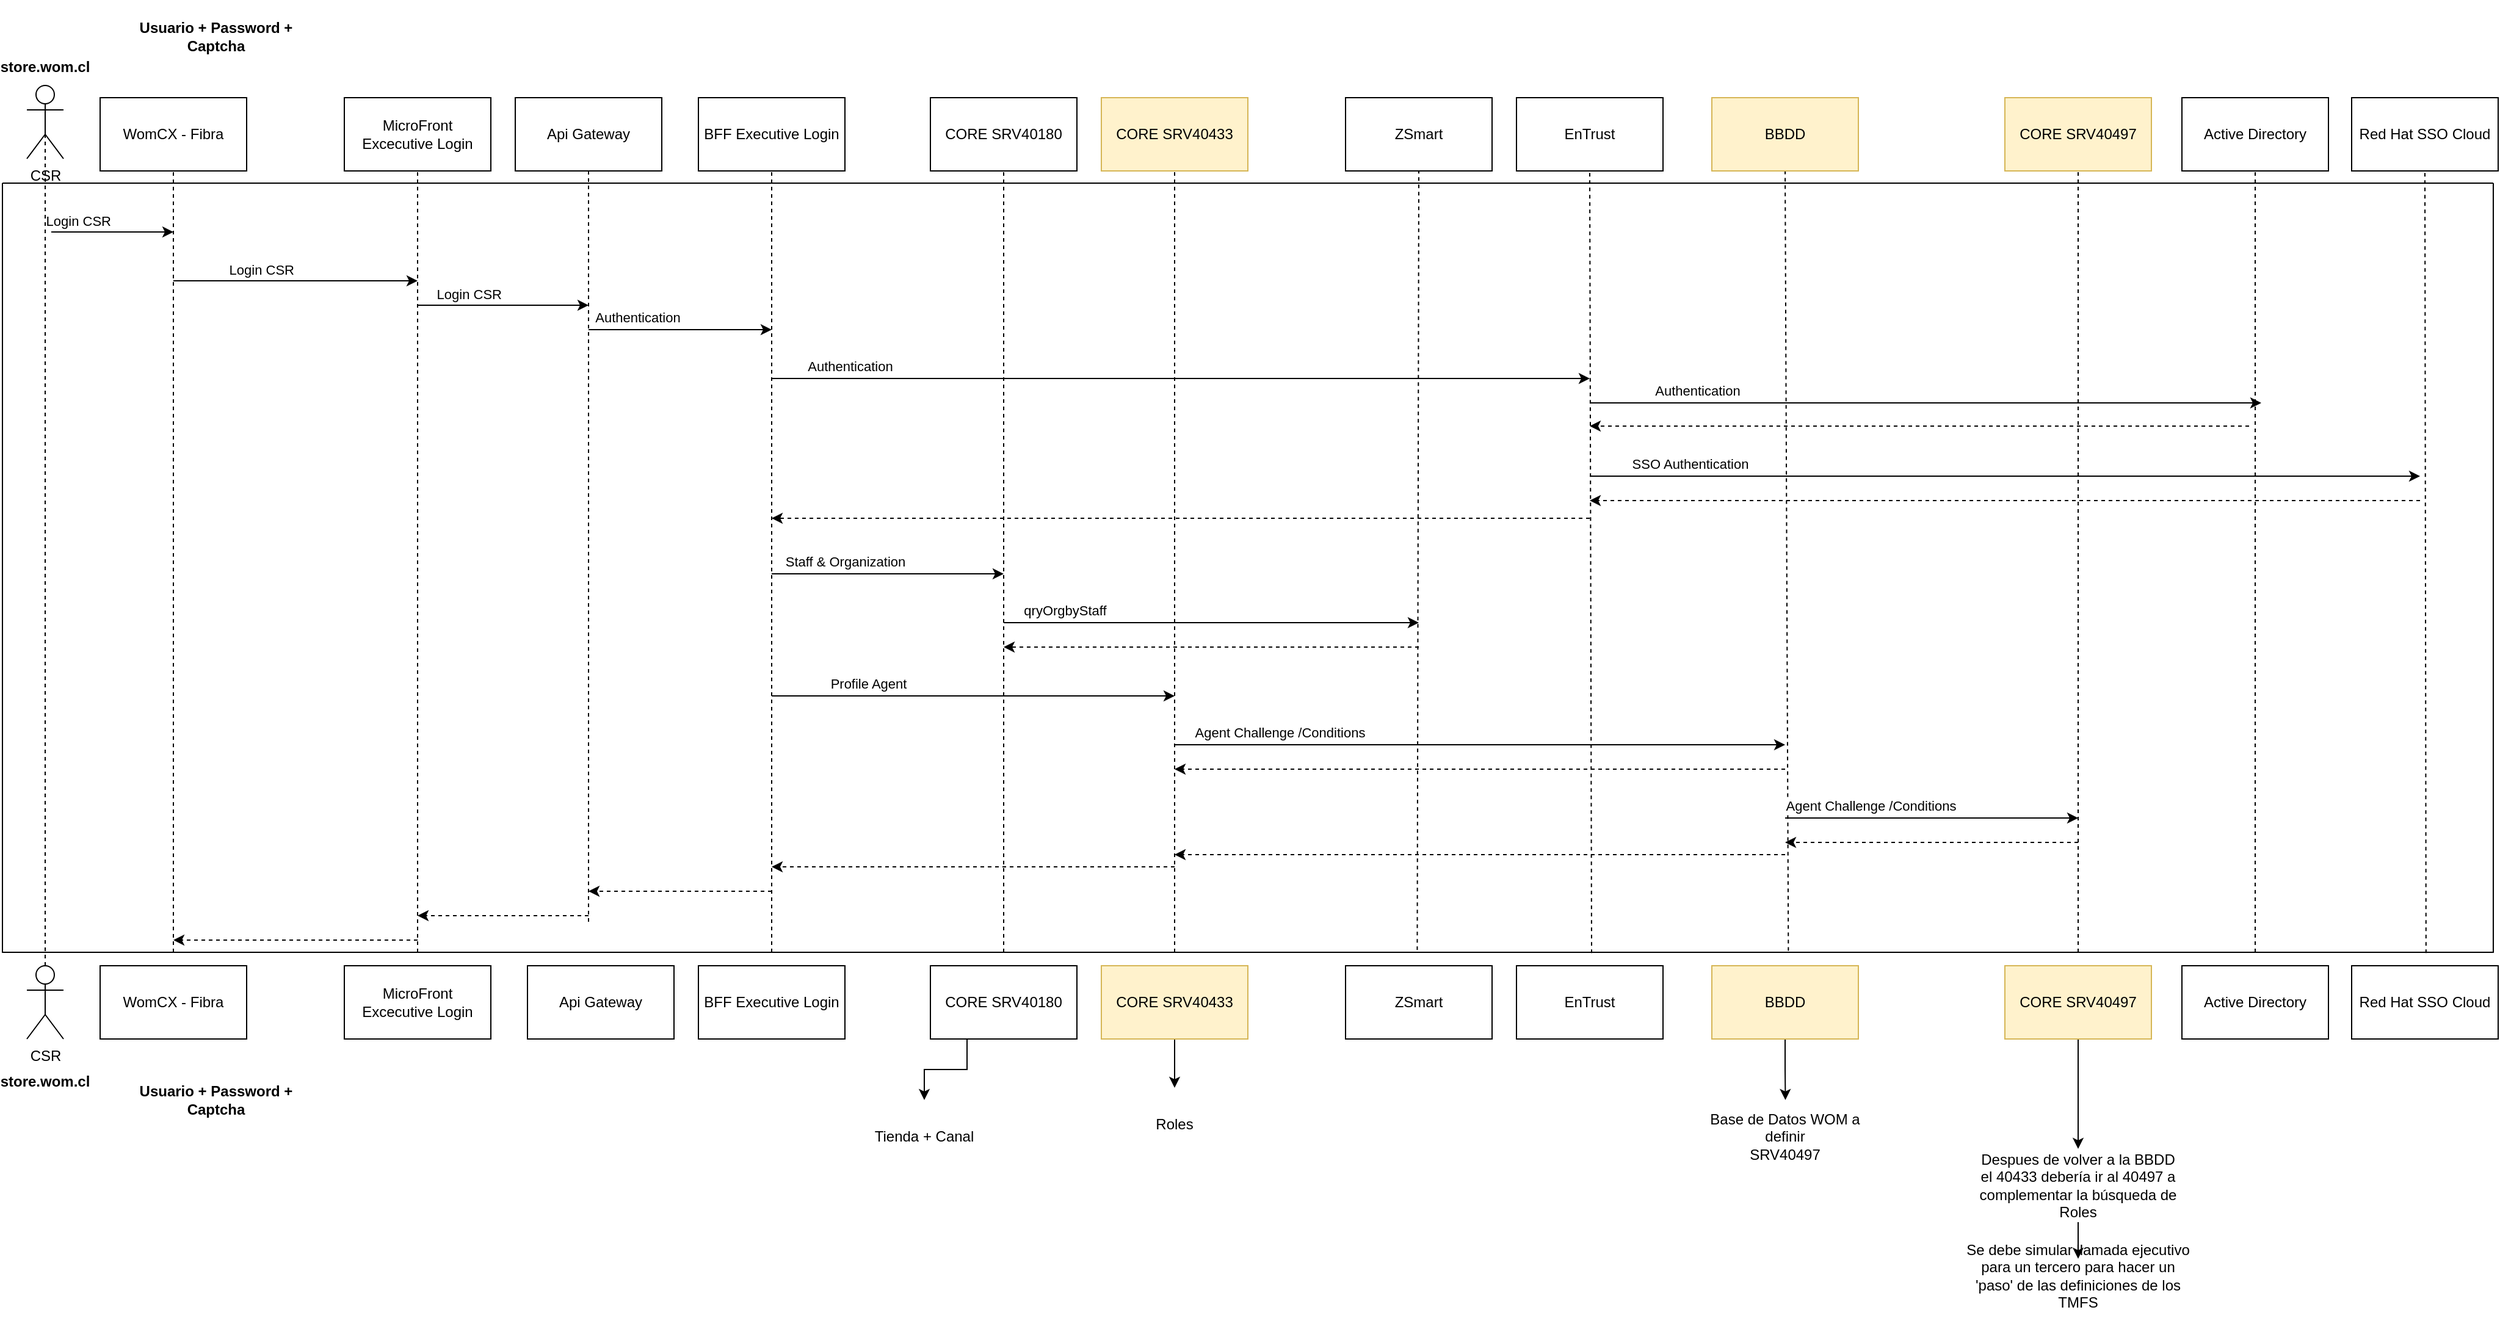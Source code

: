 <mxfile version="21.7.2" type="github" pages="2">
  <diagram name="UML" id="d5EeRuRFpMiQF5zEXvW7">
    <mxGraphModel dx="2222" dy="1981" grid="1" gridSize="10" guides="1" tooltips="1" connect="1" arrows="1" fold="1" page="1" pageScale="1" pageWidth="827" pageHeight="1169" math="0" shadow="0">
      <root>
        <mxCell id="0" />
        <mxCell id="1" parent="0" />
        <mxCell id="A8T605t0fPFxCtPTawqi-1" value="" style="swimlane;startSize=0;" parent="1" vertex="1">
          <mxGeometry x="-40" y="80" width="2040" height="630" as="geometry" />
        </mxCell>
        <mxCell id="A8T605t0fPFxCtPTawqi-38" value="Login CSR" style="endArrow=classic;html=1;rounded=0;verticalAlign=bottom;align=right;" parent="A8T605t0fPFxCtPTawqi-1" edge="1">
          <mxGeometry width="50" height="50" relative="1" as="geometry">
            <mxPoint x="140" y="80" as="sourcePoint" />
            <mxPoint x="340" y="80" as="targetPoint" />
          </mxGeometry>
        </mxCell>
        <mxCell id="yst3O9srRDyuU4K_NnBB-13" value="" style="endArrow=classic;html=1;rounded=0;labelBackgroundColor=default;strokeColor=default;fontFamily=Helvetica;fontSize=11;fontColor=default;shape=connector;dashed=1;" parent="A8T605t0fPFxCtPTawqi-1" edge="1">
          <mxGeometry width="50" height="50" relative="1" as="geometry">
            <mxPoint x="960" y="560" as="sourcePoint" />
            <mxPoint x="630" y="560" as="targetPoint" />
          </mxGeometry>
        </mxCell>
        <mxCell id="yst3O9srRDyuU4K_NnBB-16" value="" style="endArrow=classic;html=1;rounded=0;labelBackgroundColor=default;strokeColor=default;fontFamily=Helvetica;fontSize=11;fontColor=default;shape=connector;" parent="A8T605t0fPFxCtPTawqi-1" edge="1">
          <mxGeometry width="50" height="50" relative="1" as="geometry">
            <mxPoint x="820" y="360" as="sourcePoint" />
            <mxPoint x="1160" y="360" as="targetPoint" />
          </mxGeometry>
        </mxCell>
        <mxCell id="yst3O9srRDyuU4K_NnBB-17" value="qryOrgbyStaff" style="edgeLabel;html=1;align=center;verticalAlign=middle;resizable=0;points=[];fontSize=11;fontFamily=Helvetica;fontColor=default;" parent="yst3O9srRDyuU4K_NnBB-16" vertex="1" connectable="0">
          <mxGeometry x="-0.643" y="-1" relative="1" as="geometry">
            <mxPoint x="-11" y="-11" as="offset" />
          </mxGeometry>
        </mxCell>
        <mxCell id="yst3O9srRDyuU4K_NnBB-18" value="" style="endArrow=classic;html=1;rounded=0;labelBackgroundColor=default;strokeColor=default;fontFamily=Helvetica;fontSize=11;fontColor=default;shape=connector;dashed=1;" parent="A8T605t0fPFxCtPTawqi-1" edge="1">
          <mxGeometry width="50" height="50" relative="1" as="geometry">
            <mxPoint x="1160" y="380" as="sourcePoint" />
            <mxPoint x="820" y="380" as="targetPoint" />
          </mxGeometry>
        </mxCell>
        <mxCell id="4RIN9Qf8uWONkdFRaZs1-7" value="" style="endArrow=classic;html=1;rounded=0;labelBackgroundColor=default;strokeColor=default;fontFamily=Helvetica;fontSize=11;fontColor=default;shape=connector;" parent="A8T605t0fPFxCtPTawqi-1" edge="1">
          <mxGeometry width="50" height="50" relative="1" as="geometry">
            <mxPoint x="630" y="420" as="sourcePoint" />
            <mxPoint x="960" y="420" as="targetPoint" />
          </mxGeometry>
        </mxCell>
        <mxCell id="4RIN9Qf8uWONkdFRaZs1-8" value="&lt;div&gt;Profile Agent&lt;/div&gt;" style="edgeLabel;html=1;align=center;verticalAlign=middle;resizable=0;points=[];fontSize=11;fontFamily=Helvetica;fontColor=default;" parent="4RIN9Qf8uWONkdFRaZs1-7" vertex="1" connectable="0">
          <mxGeometry x="-0.726" relative="1" as="geometry">
            <mxPoint x="34" y="-10" as="offset" />
          </mxGeometry>
        </mxCell>
        <mxCell id="4RIN9Qf8uWONkdFRaZs1-9" value="" style="endArrow=classic;html=1;rounded=0;labelBackgroundColor=default;strokeColor=default;fontFamily=Helvetica;fontSize=11;fontColor=default;shape=connector;" parent="A8T605t0fPFxCtPTawqi-1" edge="1">
          <mxGeometry width="50" height="50" relative="1" as="geometry">
            <mxPoint x="960" y="460" as="sourcePoint" />
            <mxPoint x="1460" y="460" as="targetPoint" />
          </mxGeometry>
        </mxCell>
        <mxCell id="4RIN9Qf8uWONkdFRaZs1-10" value="&lt;div&gt;Agent Challenge /Conditions&lt;/div&gt;" style="edgeLabel;html=1;align=center;verticalAlign=middle;resizable=0;points=[];fontSize=11;fontFamily=Helvetica;fontColor=default;" parent="4RIN9Qf8uWONkdFRaZs1-9" vertex="1" connectable="0">
          <mxGeometry x="-0.726" relative="1" as="geometry">
            <mxPoint x="17" y="-10" as="offset" />
          </mxGeometry>
        </mxCell>
        <mxCell id="4RIN9Qf8uWONkdFRaZs1-11" value="" style="endArrow=classic;html=1;rounded=0;labelBackgroundColor=default;strokeColor=default;fontFamily=Helvetica;fontSize=11;fontColor=default;shape=connector;dashed=1;" parent="A8T605t0fPFxCtPTawqi-1" edge="1">
          <mxGeometry width="50" height="50" relative="1" as="geometry">
            <mxPoint x="1460" y="480" as="sourcePoint" />
            <mxPoint x="960" y="480" as="targetPoint" />
          </mxGeometry>
        </mxCell>
        <mxCell id="4RIN9Qf8uWONkdFRaZs1-13" value="" style="endArrow=classic;html=1;rounded=0;labelBackgroundColor=default;strokeColor=default;fontFamily=Helvetica;fontSize=11;fontColor=default;shape=connector;dashed=1;" parent="A8T605t0fPFxCtPTawqi-1" edge="1">
          <mxGeometry width="50" height="50" relative="1" as="geometry">
            <mxPoint x="630" y="580" as="sourcePoint" />
            <mxPoint x="480" y="580" as="targetPoint" />
          </mxGeometry>
        </mxCell>
        <mxCell id="4RIN9Qf8uWONkdFRaZs1-14" value="" style="endArrow=classic;html=1;rounded=0;labelBackgroundColor=default;strokeColor=default;fontFamily=Helvetica;fontSize=11;fontColor=default;shape=connector;dashed=1;" parent="A8T605t0fPFxCtPTawqi-1" edge="1">
          <mxGeometry width="50" height="50" relative="1" as="geometry">
            <mxPoint x="340" y="620" as="sourcePoint" />
            <mxPoint x="140" y="620" as="targetPoint" />
          </mxGeometry>
        </mxCell>
        <mxCell id="4RIN9Qf8uWONkdFRaZs1-12" value="" style="endArrow=classic;html=1;rounded=0;labelBackgroundColor=default;strokeColor=default;fontFamily=Helvetica;fontSize=11;fontColor=default;shape=connector;dashed=1;" parent="A8T605t0fPFxCtPTawqi-1" edge="1">
          <mxGeometry width="50" height="50" relative="1" as="geometry">
            <mxPoint x="1300" y="274.5" as="sourcePoint" />
            <mxPoint x="630" y="274.5" as="targetPoint" />
          </mxGeometry>
        </mxCell>
        <mxCell id="4RIN9Qf8uWONkdFRaZs1-17" value="" style="endArrow=classic;html=1;rounded=0;" parent="A8T605t0fPFxCtPTawqi-1" edge="1">
          <mxGeometry width="50" height="50" relative="1" as="geometry">
            <mxPoint x="630" y="160" as="sourcePoint" />
            <mxPoint x="1300" y="160" as="targetPoint" />
          </mxGeometry>
        </mxCell>
        <mxCell id="4RIN9Qf8uWONkdFRaZs1-18" value="Authentication" style="edgeLabel;html=1;align=center;verticalAlign=middle;resizable=0;points=[];fontSize=11;fontFamily=Helvetica;fontColor=default;" parent="4RIN9Qf8uWONkdFRaZs1-17" vertex="1" connectable="0">
          <mxGeometry x="-0.869" y="1" relative="1" as="geometry">
            <mxPoint x="20" y="-9" as="offset" />
          </mxGeometry>
        </mxCell>
        <mxCell id="yst3O9srRDyuU4K_NnBB-2" value="" style="endArrow=classic;html=1;rounded=0;" parent="A8T605t0fPFxCtPTawqi-1" edge="1">
          <mxGeometry width="50" height="50" relative="1" as="geometry">
            <mxPoint x="480" y="120" as="sourcePoint" />
            <mxPoint x="630" y="120" as="targetPoint" />
          </mxGeometry>
        </mxCell>
        <mxCell id="yst3O9srRDyuU4K_NnBB-6" value="Authentication" style="edgeLabel;html=1;align=center;verticalAlign=middle;resizable=0;points=[];fontSize=11;fontFamily=Helvetica;fontColor=default;" parent="yst3O9srRDyuU4K_NnBB-2" vertex="1" connectable="0">
          <mxGeometry x="-0.869" y="1" relative="1" as="geometry">
            <mxPoint x="30" y="-9" as="offset" />
          </mxGeometry>
        </mxCell>
        <mxCell id="yst3O9srRDyuU4K_NnBB-12" value="" style="endArrow=classic;html=1;rounded=0;labelBackgroundColor=default;strokeColor=default;fontFamily=Helvetica;fontSize=11;fontColor=default;shape=connector;dashed=1;" parent="A8T605t0fPFxCtPTawqi-1" edge="1">
          <mxGeometry width="50" height="50" relative="1" as="geometry">
            <mxPoint x="1980" y="260" as="sourcePoint" />
            <mxPoint x="1300" y="260" as="targetPoint" />
          </mxGeometry>
        </mxCell>
        <mxCell id="yst3O9srRDyuU4K_NnBB-10" value="" style="endArrow=classic;html=1;rounded=0;labelBackgroundColor=default;strokeColor=default;fontFamily=Helvetica;fontSize=11;fontColor=default;shape=connector;" parent="A8T605t0fPFxCtPTawqi-1" edge="1">
          <mxGeometry width="50" height="50" relative="1" as="geometry">
            <mxPoint x="1300" y="240" as="sourcePoint" />
            <mxPoint x="1980" y="240" as="targetPoint" />
          </mxGeometry>
        </mxCell>
        <mxCell id="yst3O9srRDyuU4K_NnBB-11" value="SSO Authentication" style="edgeLabel;html=1;align=center;verticalAlign=middle;resizable=0;points=[];fontSize=11;fontFamily=Helvetica;fontColor=default;" parent="yst3O9srRDyuU4K_NnBB-10" vertex="1" connectable="0">
          <mxGeometry x="-0.867" y="2" relative="1" as="geometry">
            <mxPoint x="37" y="-8" as="offset" />
          </mxGeometry>
        </mxCell>
        <mxCell id="yst3O9srRDyuU4K_NnBB-9" value="" style="endArrow=classic;html=1;rounded=0;labelBackgroundColor=default;strokeColor=default;fontFamily=Helvetica;fontSize=11;fontColor=default;shape=connector;dashed=1;" parent="A8T605t0fPFxCtPTawqi-1" edge="1">
          <mxGeometry width="50" height="50" relative="1" as="geometry">
            <mxPoint x="1840" y="199" as="sourcePoint" />
            <mxPoint x="1300" y="199" as="targetPoint" />
          </mxGeometry>
        </mxCell>
        <mxCell id="yst3O9srRDyuU4K_NnBB-7" value="" style="endArrow=classic;html=1;rounded=0;" parent="A8T605t0fPFxCtPTawqi-1" edge="1">
          <mxGeometry width="50" height="50" relative="1" as="geometry">
            <mxPoint x="1300" y="180" as="sourcePoint" />
            <mxPoint x="1850" y="180" as="targetPoint" />
          </mxGeometry>
        </mxCell>
        <mxCell id="yst3O9srRDyuU4K_NnBB-8" value="Authentication" style="edgeLabel;html=1;align=center;verticalAlign=middle;resizable=0;points=[];fontSize=11;fontFamily=Helvetica;fontColor=default;" parent="yst3O9srRDyuU4K_NnBB-7" vertex="1" connectable="0">
          <mxGeometry x="-0.791" y="2" relative="1" as="geometry">
            <mxPoint x="30" y="-8" as="offset" />
          </mxGeometry>
        </mxCell>
        <mxCell id="yst3O9srRDyuU4K_NnBB-14" value="" style="endArrow=classic;html=1;rounded=0;labelBackgroundColor=default;strokeColor=default;fontFamily=Helvetica;fontSize=11;fontColor=default;shape=connector;" parent="A8T605t0fPFxCtPTawqi-1" edge="1">
          <mxGeometry width="50" height="50" relative="1" as="geometry">
            <mxPoint x="630" y="320" as="sourcePoint" />
            <mxPoint x="820" y="320" as="targetPoint" />
          </mxGeometry>
        </mxCell>
        <mxCell id="yst3O9srRDyuU4K_NnBB-15" value="&lt;div&gt;Staff &amp;amp; Organization&lt;/div&gt;" style="edgeLabel;html=1;align=center;verticalAlign=middle;resizable=0;points=[];fontSize=11;fontFamily=Helvetica;fontColor=default;" parent="yst3O9srRDyuU4K_NnBB-14" vertex="1" connectable="0">
          <mxGeometry x="-0.726" relative="1" as="geometry">
            <mxPoint x="34" y="-10" as="offset" />
          </mxGeometry>
        </mxCell>
        <mxCell id="qAlXfEuz4DehiTxV9YZ3-2" value="" style="endArrow=none;dashed=1;html=1;rounded=0;entryX=0.5;entryY=1;entryDx=0;entryDy=0;exitX=0.717;exitY=0.998;exitDx=0;exitDy=0;exitPerimeter=0;" parent="A8T605t0fPFxCtPTawqi-1" edge="1" source="A8T605t0fPFxCtPTawqi-1">
          <mxGeometry width="50" height="50" relative="1" as="geometry">
            <mxPoint x="1460" y="605" as="sourcePoint" />
            <mxPoint x="1460" y="-15" as="targetPoint" />
          </mxGeometry>
        </mxCell>
        <mxCell id="vn1rUb5VfHZ6j85qBB9--3" value="" style="endArrow=classic;html=1;rounded=0;labelBackgroundColor=default;strokeColor=default;fontFamily=Helvetica;fontSize=11;fontColor=default;shape=connector;" edge="1" parent="A8T605t0fPFxCtPTawqi-1">
          <mxGeometry width="50" height="50" relative="1" as="geometry">
            <mxPoint x="1460" y="520" as="sourcePoint" />
            <mxPoint x="1700" y="520" as="targetPoint" />
          </mxGeometry>
        </mxCell>
        <mxCell id="vn1rUb5VfHZ6j85qBB9--4" value="&lt;div&gt;Agent Challenge /Conditions&lt;/div&gt;" style="edgeLabel;html=1;align=center;verticalAlign=middle;resizable=0;points=[];fontSize=11;fontFamily=Helvetica;fontColor=default;" vertex="1" connectable="0" parent="vn1rUb5VfHZ6j85qBB9--3">
          <mxGeometry x="-0.726" relative="1" as="geometry">
            <mxPoint x="37" y="-10" as="offset" />
          </mxGeometry>
        </mxCell>
        <mxCell id="vn1rUb5VfHZ6j85qBB9--5" value="" style="endArrow=classic;html=1;rounded=0;labelBackgroundColor=default;strokeColor=default;fontFamily=Helvetica;fontSize=11;fontColor=default;shape=connector;dashed=1;" edge="1" parent="A8T605t0fPFxCtPTawqi-1">
          <mxGeometry width="50" height="50" relative="1" as="geometry">
            <mxPoint x="1700" y="540" as="sourcePoint" />
            <mxPoint x="1460" y="540" as="targetPoint" />
          </mxGeometry>
        </mxCell>
        <mxCell id="vn1rUb5VfHZ6j85qBB9--7" value="" style="endArrow=none;dashed=1;html=1;rounded=0;entryX=0.5;entryY=1;entryDx=0;entryDy=0;exitX=0.5;exitY=0;exitDx=0;exitDy=0;" edge="1" parent="A8T605t0fPFxCtPTawqi-1">
          <mxGeometry width="50" height="50" relative="1" as="geometry">
            <mxPoint x="480" y="605" as="sourcePoint" />
            <mxPoint x="480" y="-15" as="targetPoint" />
          </mxGeometry>
        </mxCell>
        <mxCell id="vn1rUb5VfHZ6j85qBB9--8" value="" style="endArrow=classic;html=1;rounded=0;labelBackgroundColor=default;strokeColor=default;fontFamily=Helvetica;fontSize=11;fontColor=default;shape=connector;dashed=1;" edge="1" parent="A8T605t0fPFxCtPTawqi-1">
          <mxGeometry width="50" height="50" relative="1" as="geometry">
            <mxPoint x="480" y="600" as="sourcePoint" />
            <mxPoint x="340" y="600" as="targetPoint" />
          </mxGeometry>
        </mxCell>
        <mxCell id="vn1rUb5VfHZ6j85qBB9--9" value="Login CSR" style="endArrow=classic;html=1;rounded=0;verticalAlign=bottom;align=right;" edge="1" parent="A8T605t0fPFxCtPTawqi-1">
          <mxGeometry width="50" height="50" relative="1" as="geometry">
            <mxPoint x="340" y="100" as="sourcePoint" />
            <mxPoint x="480" y="100" as="targetPoint" />
          </mxGeometry>
        </mxCell>
        <mxCell id="vn1rUb5VfHZ6j85qBB9--11" value="" style="endArrow=classic;html=1;rounded=0;labelBackgroundColor=default;strokeColor=default;fontFamily=Helvetica;fontSize=11;fontColor=default;shape=connector;dashed=1;" edge="1" parent="A8T605t0fPFxCtPTawqi-1">
          <mxGeometry width="50" height="50" relative="1" as="geometry">
            <mxPoint x="1460" y="550" as="sourcePoint" />
            <mxPoint x="960" y="550" as="targetPoint" />
          </mxGeometry>
        </mxCell>
        <mxCell id="A8T605t0fPFxCtPTawqi-2" value="WomCX - Fibra" style="rounded=0;whiteSpace=wrap;html=1;" parent="1" vertex="1">
          <mxGeometry x="40" y="10" width="120" height="60" as="geometry" />
        </mxCell>
        <mxCell id="A8T605t0fPFxCtPTawqi-3" value="MicroFront Excecutive Login" style="rounded=0;whiteSpace=wrap;html=1;" parent="1" vertex="1">
          <mxGeometry x="240" y="10" width="120" height="60" as="geometry" />
        </mxCell>
        <mxCell id="A8T605t0fPFxCtPTawqi-4" value="BFF Executive Login" style="rounded=0;whiteSpace=wrap;html=1;" parent="1" vertex="1">
          <mxGeometry x="530" y="10" width="120" height="60" as="geometry" />
        </mxCell>
        <mxCell id="A8T605t0fPFxCtPTawqi-5" value="CORE SRV40180" style="rounded=0;whiteSpace=wrap;html=1;" parent="1" vertex="1">
          <mxGeometry x="720" y="10" width="120" height="60" as="geometry" />
        </mxCell>
        <mxCell id="A8T605t0fPFxCtPTawqi-6" value="CORE SRV40433" style="rounded=0;whiteSpace=wrap;html=1;fillColor=#fff2cc;strokeColor=#d6b656;" parent="1" vertex="1">
          <mxGeometry x="860" y="10" width="120" height="60" as="geometry" />
        </mxCell>
        <mxCell id="A8T605t0fPFxCtPTawqi-7" value="ZSmart" style="rounded=0;whiteSpace=wrap;html=1;" parent="1" vertex="1">
          <mxGeometry x="1060" y="10" width="120" height="60" as="geometry" />
        </mxCell>
        <mxCell id="A8T605t0fPFxCtPTawqi-8" value="EnTrust" style="rounded=0;whiteSpace=wrap;html=1;" parent="1" vertex="1">
          <mxGeometry x="1200" y="10" width="120" height="60" as="geometry" />
        </mxCell>
        <mxCell id="A8T605t0fPFxCtPTawqi-9" value="Active Directory" style="rounded=0;whiteSpace=wrap;html=1;" parent="1" vertex="1">
          <mxGeometry x="1745" y="10" width="120" height="60" as="geometry" />
        </mxCell>
        <mxCell id="A8T605t0fPFxCtPTawqi-10" value="Red Hat SSO Cloud" style="rounded=0;whiteSpace=wrap;html=1;" parent="1" vertex="1">
          <mxGeometry x="1884" y="10" width="120" height="60" as="geometry" />
        </mxCell>
        <mxCell id="A8T605t0fPFxCtPTawqi-11" value="WomCX - Fibra" style="rounded=0;whiteSpace=wrap;html=1;" parent="1" vertex="1">
          <mxGeometry x="40" y="721" width="120" height="60" as="geometry" />
        </mxCell>
        <mxCell id="A8T605t0fPFxCtPTawqi-12" value="MicroFront Excecutive Login" style="rounded=0;whiteSpace=wrap;html=1;" parent="1" vertex="1">
          <mxGeometry x="240" y="721" width="120" height="60" as="geometry" />
        </mxCell>
        <mxCell id="A8T605t0fPFxCtPTawqi-13" value="BFF Executive Login" style="rounded=0;whiteSpace=wrap;html=1;" parent="1" vertex="1">
          <mxGeometry x="530" y="721" width="120" height="60" as="geometry" />
        </mxCell>
        <mxCell id="4RIN9Qf8uWONkdFRaZs1-6" style="edgeStyle=orthogonalEdgeStyle;rounded=0;orthogonalLoop=1;jettySize=auto;html=1;exitX=0.25;exitY=1;exitDx=0;exitDy=0;" parent="1" source="A8T605t0fPFxCtPTawqi-14" target="4RIN9Qf8uWONkdFRaZs1-4" edge="1">
          <mxGeometry relative="1" as="geometry" />
        </mxCell>
        <mxCell id="A8T605t0fPFxCtPTawqi-14" value="CORE SRV40180" style="rounded=0;whiteSpace=wrap;html=1;" parent="1" vertex="1">
          <mxGeometry x="720" y="721" width="120" height="60" as="geometry" />
        </mxCell>
        <mxCell id="4RIN9Qf8uWONkdFRaZs1-20" style="edgeStyle=orthogonalEdgeStyle;rounded=0;orthogonalLoop=1;jettySize=auto;html=1;exitX=0.5;exitY=1;exitDx=0;exitDy=0;" parent="1" source="A8T605t0fPFxCtPTawqi-15" target="4RIN9Qf8uWONkdFRaZs1-19" edge="1">
          <mxGeometry relative="1" as="geometry" />
        </mxCell>
        <mxCell id="A8T605t0fPFxCtPTawqi-15" value="CORE SRV40433" style="rounded=0;whiteSpace=wrap;html=1;fillColor=#fff2cc;strokeColor=#d6b656;" parent="1" vertex="1">
          <mxGeometry x="860" y="721" width="120" height="60" as="geometry" />
        </mxCell>
        <mxCell id="A8T605t0fPFxCtPTawqi-16" value="ZSmart" style="rounded=0;whiteSpace=wrap;html=1;" parent="1" vertex="1">
          <mxGeometry x="1060" y="721" width="120" height="60" as="geometry" />
        </mxCell>
        <mxCell id="A8T605t0fPFxCtPTawqi-17" value="EnTrust" style="rounded=0;whiteSpace=wrap;html=1;" parent="1" vertex="1">
          <mxGeometry x="1200" y="721" width="120" height="60" as="geometry" />
        </mxCell>
        <mxCell id="A8T605t0fPFxCtPTawqi-18" value="Active Directory" style="rounded=0;whiteSpace=wrap;html=1;" parent="1" vertex="1">
          <mxGeometry x="1745" y="721" width="120" height="60" as="geometry" />
        </mxCell>
        <mxCell id="A8T605t0fPFxCtPTawqi-19" value="Red Hat SSO Cloud" style="rounded=0;whiteSpace=wrap;html=1;" parent="1" vertex="1">
          <mxGeometry x="1884" y="721" width="120" height="60" as="geometry" />
        </mxCell>
        <mxCell id="A8T605t0fPFxCtPTawqi-20" value="" style="endArrow=none;dashed=1;html=1;rounded=0;entryX=0.5;entryY=1;entryDx=0;entryDy=0;" parent="1" target="A8T605t0fPFxCtPTawqi-2" edge="1">
          <mxGeometry width="50" height="50" relative="1" as="geometry">
            <mxPoint x="100" y="710" as="sourcePoint" />
            <mxPoint x="880" y="230" as="targetPoint" />
          </mxGeometry>
        </mxCell>
        <mxCell id="A8T605t0fPFxCtPTawqi-21" value="" style="endArrow=none;dashed=1;html=1;rounded=0;entryX=0.5;entryY=1;entryDx=0;entryDy=0;" parent="1" target="A8T605t0fPFxCtPTawqi-3" edge="1">
          <mxGeometry width="50" height="50" relative="1" as="geometry">
            <mxPoint x="300" y="710" as="sourcePoint" />
            <mxPoint x="299.17" y="65" as="targetPoint" />
          </mxGeometry>
        </mxCell>
        <mxCell id="A8T605t0fPFxCtPTawqi-22" value="" style="endArrow=none;dashed=1;html=1;rounded=0;entryX=0.5;entryY=1;entryDx=0;entryDy=0;" parent="1" target="A8T605t0fPFxCtPTawqi-4" edge="1">
          <mxGeometry width="50" height="50" relative="1" as="geometry">
            <mxPoint x="590" y="710" as="sourcePoint" />
            <mxPoint x="260" y="90" as="targetPoint" />
          </mxGeometry>
        </mxCell>
        <mxCell id="A8T605t0fPFxCtPTawqi-23" value="" style="endArrow=none;dashed=1;html=1;rounded=0;entryX=0.5;entryY=1;entryDx=0;entryDy=0;" parent="1" target="A8T605t0fPFxCtPTawqi-5" edge="1">
          <mxGeometry width="50" height="50" relative="1" as="geometry">
            <mxPoint x="780" y="710" as="sourcePoint" />
            <mxPoint x="270" y="100" as="targetPoint" />
          </mxGeometry>
        </mxCell>
        <mxCell id="A8T605t0fPFxCtPTawqi-24" value="" style="endArrow=none;dashed=1;html=1;rounded=0;entryX=0.5;entryY=1;entryDx=0;entryDy=0;" parent="1" target="A8T605t0fPFxCtPTawqi-6" edge="1">
          <mxGeometry width="50" height="50" relative="1" as="geometry">
            <mxPoint x="920" y="710" as="sourcePoint" />
            <mxPoint x="280" y="110" as="targetPoint" />
          </mxGeometry>
        </mxCell>
        <mxCell id="A8T605t0fPFxCtPTawqi-25" value="" style="endArrow=none;dashed=1;html=1;rounded=0;entryX=0.5;entryY=1;entryDx=0;entryDy=0;exitX=0.568;exitY=0.997;exitDx=0;exitDy=0;exitPerimeter=0;" parent="1" source="A8T605t0fPFxCtPTawqi-1" target="A8T605t0fPFxCtPTawqi-7" edge="1">
          <mxGeometry width="50" height="50" relative="1" as="geometry">
            <mxPoint x="1120" y="700" as="sourcePoint" />
            <mxPoint x="930" y="80" as="targetPoint" />
          </mxGeometry>
        </mxCell>
        <mxCell id="A8T605t0fPFxCtPTawqi-26" value="" style="endArrow=none;dashed=1;html=1;rounded=0;entryX=0.5;entryY=1;entryDx=0;entryDy=0;exitX=0.638;exitY=1.001;exitDx=0;exitDy=0;exitPerimeter=0;" parent="1" source="A8T605t0fPFxCtPTawqi-1" target="A8T605t0fPFxCtPTawqi-8" edge="1">
          <mxGeometry width="50" height="50" relative="1" as="geometry">
            <mxPoint x="1260" y="700" as="sourcePoint" />
            <mxPoint x="1130" y="80" as="targetPoint" />
          </mxGeometry>
        </mxCell>
        <mxCell id="A8T605t0fPFxCtPTawqi-27" value="" style="endArrow=none;dashed=1;html=1;rounded=0;entryX=0.5;entryY=1;entryDx=0;entryDy=0;" parent="1" target="A8T605t0fPFxCtPTawqi-9" edge="1">
          <mxGeometry width="50" height="50" relative="1" as="geometry">
            <mxPoint x="1805" y="710" as="sourcePoint" />
            <mxPoint x="1250" y="80" as="targetPoint" />
          </mxGeometry>
        </mxCell>
        <mxCell id="A8T605t0fPFxCtPTawqi-28" value="" style="endArrow=none;dashed=1;html=1;rounded=0;entryX=0.5;entryY=1;entryDx=0;entryDy=0;exitX=0.973;exitY=1.001;exitDx=0;exitDy=0;exitPerimeter=0;" parent="1" source="A8T605t0fPFxCtPTawqi-1" target="A8T605t0fPFxCtPTawqi-10" edge="1">
          <mxGeometry width="50" height="50" relative="1" as="geometry">
            <mxPoint x="1804" y="700" as="sourcePoint" />
            <mxPoint x="1804" y="80" as="targetPoint" />
          </mxGeometry>
        </mxCell>
        <mxCell id="A8T605t0fPFxCtPTawqi-29" value="CSR" style="shape=umlActor;verticalLabelPosition=bottom;verticalAlign=top;html=1;outlineConnect=0;" parent="1" vertex="1">
          <mxGeometry x="-20" width="30" height="60" as="geometry" />
        </mxCell>
        <mxCell id="A8T605t0fPFxCtPTawqi-34" value="CSR" style="shape=umlActor;verticalLabelPosition=bottom;verticalAlign=top;html=1;outlineConnect=0;" parent="1" vertex="1">
          <mxGeometry x="-20" y="721" width="30" height="60" as="geometry" />
        </mxCell>
        <mxCell id="A8T605t0fPFxCtPTawqi-35" value="" style="endArrow=none;dashed=1;html=1;rounded=0;entryX=0.5;entryY=0.5;entryDx=0;entryDy=0;exitX=0.5;exitY=0;exitDx=0;exitDy=0;entryPerimeter=0;exitPerimeter=0;" parent="1" source="A8T605t0fPFxCtPTawqi-34" target="A8T605t0fPFxCtPTawqi-29" edge="1">
          <mxGeometry width="50" height="50" relative="1" as="geometry">
            <mxPoint x="110" y="700" as="sourcePoint" />
            <mxPoint x="110" y="80" as="targetPoint" />
          </mxGeometry>
        </mxCell>
        <mxCell id="A8T605t0fPFxCtPTawqi-36" value="Login CSR" style="endArrow=classic;html=1;rounded=0;verticalAlign=bottom;align=right;" parent="1" edge="1">
          <mxGeometry width="50" height="50" relative="1" as="geometry">
            <mxPoint y="120" as="sourcePoint" />
            <mxPoint x="100" y="120" as="targetPoint" />
          </mxGeometry>
        </mxCell>
        <mxCell id="4RIN9Qf8uWONkdFRaZs1-1" value="store.wom.cl" style="text;html=1;strokeColor=none;fillColor=none;align=center;verticalAlign=middle;whiteSpace=wrap;rounded=0;fontStyle=1" parent="1" vertex="1">
          <mxGeometry x="-35" y="-30" width="60" height="30" as="geometry" />
        </mxCell>
        <mxCell id="4RIN9Qf8uWONkdFRaZs1-2" value="store.wom.cl" style="text;html=1;strokeColor=none;fillColor=none;align=center;verticalAlign=middle;whiteSpace=wrap;rounded=0;fontStyle=1" parent="1" vertex="1">
          <mxGeometry x="-35" y="801" width="60" height="30" as="geometry" />
        </mxCell>
        <mxCell id="4RIN9Qf8uWONkdFRaZs1-3" value="Usuario + Password + Captcha" style="text;html=1;strokeColor=none;fillColor=none;align=center;verticalAlign=middle;whiteSpace=wrap;rounded=0;fontStyle=1" parent="1" vertex="1">
          <mxGeometry x="60" y="801" width="150" height="60" as="geometry" />
        </mxCell>
        <mxCell id="4RIN9Qf8uWONkdFRaZs1-4" value="Tienda + Canal" style="text;html=1;strokeColor=none;fillColor=none;align=center;verticalAlign=middle;whiteSpace=wrap;rounded=0;" parent="1" vertex="1">
          <mxGeometry x="640" y="831" width="150" height="60" as="geometry" />
        </mxCell>
        <mxCell id="4RIN9Qf8uWONkdFRaZs1-19" value="Roles" style="text;html=1;strokeColor=none;fillColor=none;align=center;verticalAlign=middle;whiteSpace=wrap;rounded=0;" parent="1" vertex="1">
          <mxGeometry x="845" y="821" width="150" height="60" as="geometry" />
        </mxCell>
        <mxCell id="qAlXfEuz4DehiTxV9YZ3-3" style="edgeStyle=orthogonalEdgeStyle;rounded=0;orthogonalLoop=1;jettySize=auto;html=1;exitX=0.5;exitY=1;exitDx=0;exitDy=0;" parent="1" source="4RIN9Qf8uWONkdFRaZs1-21" edge="1">
          <mxGeometry relative="1" as="geometry">
            <mxPoint x="1420.25" y="831" as="targetPoint" />
          </mxGeometry>
        </mxCell>
        <mxCell id="4RIN9Qf8uWONkdFRaZs1-21" value="BBDD" style="rounded=0;whiteSpace=wrap;html=1;fillColor=#fff2cc;strokeColor=#d6b656;" parent="1" vertex="1">
          <mxGeometry x="1360" y="721" width="120" height="60" as="geometry" />
        </mxCell>
        <mxCell id="qAlXfEuz4DehiTxV9YZ3-1" value="BBDD" style="rounded=0;whiteSpace=wrap;html=1;fillColor=#fff2cc;strokeColor=#d6b656;" parent="1" vertex="1">
          <mxGeometry x="1360" y="10" width="120" height="60" as="geometry" />
        </mxCell>
        <mxCell id="qAlXfEuz4DehiTxV9YZ3-4" value="Base de Datos WOM a definir&lt;br&gt;SRV40497" style="text;html=1;strokeColor=none;fillColor=none;align=center;verticalAlign=middle;whiteSpace=wrap;rounded=0;" parent="1" vertex="1">
          <mxGeometry x="1345" y="831" width="150" height="60" as="geometry" />
        </mxCell>
        <mxCell id="PrjYxYXNFDs5UHpBNHa3-1" value="Api Gateway" style="rounded=0;whiteSpace=wrap;html=1;" parent="1" vertex="1">
          <mxGeometry x="380" y="10" width="120" height="60" as="geometry" />
        </mxCell>
        <mxCell id="PrjYxYXNFDs5UHpBNHa3-7" style="edgeStyle=orthogonalEdgeStyle;rounded=0;orthogonalLoop=1;jettySize=auto;html=1;" parent="1" source="PrjYxYXNFDs5UHpBNHa3-4" edge="1">
          <mxGeometry relative="1" as="geometry">
            <mxPoint x="1660" y="961" as="targetPoint" />
          </mxGeometry>
        </mxCell>
        <mxCell id="PrjYxYXNFDs5UHpBNHa3-4" value="Despues de volver a la BBDD el 40433 debería ir al 40497 a complementar la búsqueda de Roles&lt;br&gt;" style="text;html=1;strokeColor=none;fillColor=none;align=center;verticalAlign=middle;whiteSpace=wrap;rounded=0;" parent="1" vertex="1">
          <mxGeometry x="1575" y="871" width="170" height="60" as="geometry" />
        </mxCell>
        <mxCell id="PrjYxYXNFDs5UHpBNHa3-5" style="edgeStyle=orthogonalEdgeStyle;rounded=0;orthogonalLoop=1;jettySize=auto;html=1;entryX=0.5;entryY=0;entryDx=0;entryDy=0;" parent="1" source="PrjYxYXNFDs5UHpBNHa3-3" target="PrjYxYXNFDs5UHpBNHa3-4" edge="1">
          <mxGeometry relative="1" as="geometry" />
        </mxCell>
        <mxCell id="PrjYxYXNFDs5UHpBNHa3-6" value="Se debe simular llamada ejecutivo para un tercero para hacer un &#39;paso&#39; de las definiciones de los TMFS" style="text;html=1;strokeColor=none;fillColor=none;align=center;verticalAlign=middle;whiteSpace=wrap;rounded=0;" parent="1" vertex="1">
          <mxGeometry x="1565" y="930" width="190" height="90" as="geometry" />
        </mxCell>
        <mxCell id="PrjYxYXNFDs5UHpBNHa3-3" value="CORE SRV40497" style="rounded=0;whiteSpace=wrap;html=1;fillColor=#fff2cc;strokeColor=#d6b656;" parent="1" vertex="1">
          <mxGeometry x="1600" y="721" width="120" height="60" as="geometry" />
        </mxCell>
        <mxCell id="vn1rUb5VfHZ6j85qBB9--1" value="CORE SRV40497" style="rounded=0;whiteSpace=wrap;html=1;fillColor=#fff2cc;strokeColor=#d6b656;" vertex="1" parent="1">
          <mxGeometry x="1600" y="10" width="120" height="60" as="geometry" />
        </mxCell>
        <mxCell id="vn1rUb5VfHZ6j85qBB9--2" value="" style="endArrow=none;dashed=1;html=1;rounded=0;entryX=0.5;entryY=1;entryDx=0;entryDy=0;" edge="1" parent="1" target="vn1rUb5VfHZ6j85qBB9--1">
          <mxGeometry width="50" height="50" relative="1" as="geometry">
            <mxPoint x="1660" y="710" as="sourcePoint" />
            <mxPoint x="1670" y="90" as="targetPoint" />
          </mxGeometry>
        </mxCell>
        <mxCell id="vn1rUb5VfHZ6j85qBB9--6" value="Api Gateway" style="rounded=0;whiteSpace=wrap;html=1;" vertex="1" parent="1">
          <mxGeometry x="390" y="721" width="120" height="60" as="geometry" />
        </mxCell>
        <mxCell id="vn1rUb5VfHZ6j85qBB9--10" value="Usuario + Password + Captcha" style="text;html=1;strokeColor=none;fillColor=none;align=center;verticalAlign=middle;whiteSpace=wrap;rounded=0;fontStyle=1" vertex="1" parent="1">
          <mxGeometry x="60" y="-70" width="150" height="60" as="geometry" />
        </mxCell>
      </root>
    </mxGraphModel>
  </diagram>
  <diagram id="aCqXoeS3eprnFAnjWCJ_" name="DiagFlujo">
    <mxGraphModel dx="1631" dy="804" grid="1" gridSize="10" guides="1" tooltips="1" connect="1" arrows="1" fold="1" page="1" pageScale="1" pageWidth="827" pageHeight="1169" math="0" shadow="0">
      <root>
        <mxCell id="0" />
        <mxCell id="1" parent="0" />
        <mxCell id="1kC8Dv0mVolJxUk51259-1" value="" style="rounded=1;whiteSpace=wrap;html=1;fillColor=#e1d5e7;strokeColor=#9673a6;strokeWidth=2;sketch=1;curveFitting=1;jiggle=2;" parent="1" vertex="1">
          <mxGeometry x="600" y="920" width="770" height="400" as="geometry" />
        </mxCell>
        <mxCell id="XSeDlzRCZ3oZmp_NpbHL-1" value="" style="rounded=1;whiteSpace=wrap;html=1;fillColor=#f8cecc;strokeColor=#b85450;sketch=1;curveFitting=1;jiggle=2;" parent="1" vertex="1">
          <mxGeometry x="550" y="440" width="300" height="144" as="geometry" />
        </mxCell>
        <mxCell id="Qk9YQ6XPhpwW8GLzSxVt-1" value="&lt;font style=&quot;font-size: 14px;&quot; face=&quot;Courier New&quot;&gt;&lt;b&gt;WomCX - Fibra&lt;/b&gt;&lt;/font&gt;" style="rounded=1;whiteSpace=wrap;html=1;fillColor=#F5EBFF;strokeColor=#9673a6;strokeWidth=2;" parent="1" vertex="1">
          <mxGeometry x="240" y="280" width="160" height="80" as="geometry" />
        </mxCell>
        <mxCell id="Qk9YQ6XPhpwW8GLzSxVt-3" value="&lt;font size=&quot;1&quot; face=&quot;Courier New&quot;&gt;&lt;b style=&quot;font-size: 14px;&quot;&gt;USER&lt;/b&gt;&lt;/font&gt;" style="verticalLabelPosition=bottom;html=1;verticalAlign=top;align=center;strokeColor=none;fillColor=#00BEF2;shape=mxgraph.azure.user;" parent="1" vertex="1">
          <mxGeometry x="90" y="280" width="47.5" height="50" as="geometry" />
        </mxCell>
        <mxCell id="wJ5m7bP9TnFNYdQlTLQs-1" value="&lt;font size=&quot;1&quot; face=&quot;Courier New&quot;&gt;&lt;b style=&quot;font-size: 14px;&quot;&gt;MicroFront Excecutive Login&lt;/b&gt;&lt;/font&gt;" style="rounded=1;whiteSpace=wrap;html=1;fillColor=#fff2cc;strokeColor=#d6b656;strokeWidth=2;" parent="1" vertex="1">
          <mxGeometry x="240" y="480" width="160" height="80" as="geometry" />
        </mxCell>
        <mxCell id="8gGlC8GsDpeBjoUnqYhJ-1" value="&lt;font style=&quot;font-size: 14px;&quot; face=&quot;Courier New&quot;&gt;&lt;b&gt;API&lt;br&gt;Gateway&lt;/b&gt;&lt;/font&gt;" style="rounded=1;whiteSpace=wrap;html=1;fillColor=#fff2cc;strokeColor=#d6b656;strokeWidth=2;sketch=1;curveFitting=1;jiggle=2;" parent="1" vertex="1">
          <mxGeometry x="160" y="680" width="960" height="160" as="geometry" />
        </mxCell>
        <mxCell id="8gGlC8GsDpeBjoUnqYhJ-2" value="" style="outlineConnect=0;dashed=0;verticalLabelPosition=bottom;verticalAlign=top;align=center;html=1;shape=mxgraph.aws3.api_gateway;fillColor=#D9A741;gradientColor=none;opacity=60;" parent="1" vertex="1">
          <mxGeometry x="1060" y="690" width="40" height="50" as="geometry" />
        </mxCell>
        <mxCell id="l0REB-JqZycehW8xEZHP-1" value="&lt;div&gt;&lt;font size=&quot;1&quot; face=&quot;Courier New&quot;&gt;&lt;b style=&quot;font-size: 14px;&quot;&gt;BFF&lt;/b&gt;&lt;/font&gt;&lt;/div&gt;&lt;div&gt;&lt;font size=&quot;1&quot; face=&quot;Courier New&quot;&gt;&lt;b style=&quot;font-size: 14px;&quot;&gt;Executive Login&lt;/b&gt;&lt;/font&gt;&lt;/div&gt;" style="rounded=1;whiteSpace=wrap;html=1;fillColor=#fff2cc;strokeColor=#d6b656;strokeWidth=2;" parent="1" vertex="1">
          <mxGeometry x="240" y="960" width="240" height="80" as="geometry" />
        </mxCell>
        <mxCell id="RVrGmtku7l4CBBAn7zAa-2" value="&lt;div&gt;&lt;font size=&quot;1&quot; face=&quot;Courier New&quot;&gt;&lt;b style=&quot;font-size: 14px;&quot;&gt;Entrust API&lt;br&gt;&lt;/b&gt;&lt;/font&gt;&lt;/div&gt;" style="rounded=1;whiteSpace=wrap;html=1;fillColor=#FFEBF3;strokeColor=#CC0066;strokeWidth=2;" parent="1" vertex="1">
          <mxGeometry x="560" y="480" width="160" height="80" as="geometry" />
        </mxCell>
        <mxCell id="5YzbeofiMOeRLkad_F2R-5" value="" style="endArrow=classic;html=1;rounded=0;exitX=0.5;exitY=1;exitDx=0;exitDy=0;entryX=0.5;entryY=0;entryDx=0;entryDy=0;strokeWidth=2;" parent="1" target="wJ5m7bP9TnFNYdQlTLQs-1" edge="1">
          <mxGeometry width="50" height="50" relative="1" as="geometry">
            <mxPoint x="320" y="420" as="sourcePoint" />
            <mxPoint x="440" y="640" as="targetPoint" />
          </mxGeometry>
        </mxCell>
        <mxCell id="5YzbeofiMOeRLkad_F2R-6" value="" style="endArrow=classic;html=1;rounded=0;exitX=0.5;exitY=1;exitDx=0;exitDy=0;entryX=0.5;entryY=0;entryDx=0;entryDy=0;strokeWidth=2;" parent="1" edge="1">
          <mxGeometry width="50" height="50" relative="1" as="geometry">
            <mxPoint x="319.5" y="560" as="sourcePoint" />
            <mxPoint x="319.5" y="680" as="targetPoint" />
          </mxGeometry>
        </mxCell>
        <mxCell id="5YzbeofiMOeRLkad_F2R-8" value="" style="endArrow=classic;html=1;rounded=0;exitX=0.165;exitY=-0.012;exitDx=0;exitDy=0;exitPerimeter=0;entryX=0.168;entryY=0.988;entryDx=0;entryDy=0;entryPerimeter=0;strokeWidth=3;dashed=1;fillColor=#fff2cc;strokeColor=#d6b656;" parent="1" source="8gGlC8GsDpeBjoUnqYhJ-1" target="8gGlC8GsDpeBjoUnqYhJ-1" edge="1">
          <mxGeometry width="50" height="50" relative="1" as="geometry">
            <mxPoint x="390" y="690" as="sourcePoint" />
            <mxPoint x="440" y="640" as="targetPoint" />
          </mxGeometry>
        </mxCell>
        <mxCell id="5YzbeofiMOeRLkad_F2R-9" value="" style="endArrow=classic;html=1;rounded=0;exitX=0.5;exitY=1;exitDx=0;exitDy=0;entryX=0.5;entryY=0;entryDx=0;entryDy=0;strokeWidth=2;" parent="1" edge="1">
          <mxGeometry width="50" height="50" relative="1" as="geometry">
            <mxPoint x="319.5" y="840" as="sourcePoint" />
            <mxPoint x="319.5" y="960" as="targetPoint" />
          </mxGeometry>
        </mxCell>
        <mxCell id="5YzbeofiMOeRLkad_F2R-10" value="" style="endArrow=classic;startArrow=classic;html=1;rounded=0;entryX=0.5;entryY=1;entryDx=0;entryDy=0;strokeWidth=2;" parent="1" target="RVrGmtku7l4CBBAn7zAa-2" edge="1">
          <mxGeometry width="50" height="50" relative="1" as="geometry">
            <mxPoint x="360" y="680" as="sourcePoint" />
            <mxPoint x="440" y="640" as="targetPoint" />
            <Array as="points">
              <mxPoint x="360" y="600" />
              <mxPoint x="640" y="600" />
            </Array>
          </mxGeometry>
        </mxCell>
        <mxCell id="5YzbeofiMOeRLkad_F2R-11" value="" style="endArrow=classic;startArrow=classic;html=1;rounded=0;exitX=0.333;exitY=0.999;exitDx=0;exitDy=0;exitPerimeter=0;strokeWidth=3;fillColor=#fff2cc;strokeColor=#d6b656;dashed=1;" parent="1" edge="1">
          <mxGeometry width="50" height="50" relative="1" as="geometry">
            <mxPoint x="359.84" y="839.84" as="sourcePoint" />
            <mxPoint x="360.16" y="680" as="targetPoint" />
          </mxGeometry>
        </mxCell>
        <mxCell id="5YzbeofiMOeRLkad_F2R-12" value="" style="endArrow=classic;startArrow=classic;html=1;rounded=0;exitX=0.208;exitY=1.004;exitDx=0;exitDy=0;entryX=0.5;entryY=0;entryDx=0;entryDy=0;strokeWidth=2;endFill=1;exitPerimeter=0;" parent="1" source="8gGlC8GsDpeBjoUnqYhJ-1" target="l0REB-JqZycehW8xEZHP-1" edge="1">
          <mxGeometry width="50" height="50" relative="1" as="geometry">
            <mxPoint x="329.5" y="850" as="sourcePoint" />
            <mxPoint x="329.5" y="970" as="targetPoint" />
            <Array as="points">
              <mxPoint x="360" y="920" />
            </Array>
          </mxGeometry>
        </mxCell>
        <mxCell id="5eqD5i41ewSS6Zw8r3v0-1" value="&lt;div&gt;&lt;font size=&quot;1&quot; face=&quot;Courier New&quot;&gt;&lt;b style=&quot;font-size: 14px;&quot;&gt;LDAP&lt;br&gt;&lt;/b&gt;&lt;/font&gt;&lt;/div&gt;" style="rounded=1;whiteSpace=wrap;html=1;fillColor=#F2F6FC;strokeColor=#6c8ebf;strokeWidth=2;" parent="1" vertex="1">
          <mxGeometry x="760" y="480" width="80" height="40" as="geometry" />
        </mxCell>
        <mxCell id="5eqD5i41ewSS6Zw8r3v0-2" value="" style="endArrow=classic;startArrow=classic;html=1;rounded=0;entryX=0;entryY=0.5;entryDx=0;entryDy=0;exitX=1;exitY=0.25;exitDx=0;exitDy=0;" parent="1" source="RVrGmtku7l4CBBAn7zAa-2" target="5eqD5i41ewSS6Zw8r3v0-1" edge="1">
          <mxGeometry width="50" height="50" relative="1" as="geometry">
            <mxPoint x="880" y="530" as="sourcePoint" />
            <mxPoint x="930" y="480" as="targetPoint" />
          </mxGeometry>
        </mxCell>
        <mxCell id="CC8PK0ctjttZsCKKrsHz-4" value="" style="endArrow=classic;html=1;rounded=0;entryX=1;entryY=0.75;entryDx=0;entryDy=0;" parent="1" target="RVrGmtku7l4CBBAn7zAa-2" edge="1">
          <mxGeometry width="50" height="50" relative="1" as="geometry">
            <mxPoint x="720" y="500" as="sourcePoint" />
            <mxPoint x="710" y="540" as="targetPoint" />
            <Array as="points">
              <mxPoint x="700" y="500" />
              <mxPoint x="700" y="540" />
            </Array>
          </mxGeometry>
        </mxCell>
        <mxCell id="IU-gWZg_Gyb1DIgGPcY8-1" value="&lt;div&gt;&lt;font size=&quot;1&quot; face=&quot;Courier New&quot;&gt;&lt;b style=&quot;font-size: 14px;&quot;&gt;SSO (cloud)&lt;br&gt;&lt;/b&gt;&lt;/font&gt;&lt;/div&gt;" style="rounded=1;whiteSpace=wrap;html=1;fillColor=#FFF5F5;strokeColor=#b85450;strokeWidth=2;" parent="1" vertex="1">
          <mxGeometry x="760" y="520" width="80" height="60" as="geometry" />
        </mxCell>
        <mxCell id="3FR0SGzXwkdknBMeJ0Sc-1" value="" style="endArrow=classic;startArrow=classic;html=1;rounded=0;entryX=-0.004;entryY=0.334;entryDx=0;entryDy=0;entryPerimeter=0;" parent="1" target="IU-gWZg_Gyb1DIgGPcY8-1" edge="1">
          <mxGeometry width="50" height="50" relative="1" as="geometry">
            <mxPoint x="720" y="540" as="sourcePoint" />
            <mxPoint x="770" y="510" as="targetPoint" />
          </mxGeometry>
        </mxCell>
        <mxCell id="XSeDlzRCZ3oZmp_NpbHL-2" value="&lt;font size=&quot;1&quot; face=&quot;Courier New&quot;&gt;&lt;b style=&quot;font-size: 14px;&quot;&gt;Entrust&lt;/b&gt;&lt;/font&gt;" style="text;html=1;strokeColor=none;fillColor=none;align=center;verticalAlign=middle;whiteSpace=wrap;rounded=0;" parent="1" vertex="1">
          <mxGeometry x="560" y="450" width="70" height="30" as="geometry" />
        </mxCell>
        <mxCell id="XSeDlzRCZ3oZmp_NpbHL-3" value="" style="endArrow=classic;html=1;rounded=0;exitX=0.978;exitY=0.804;exitDx=0;exitDy=0;exitPerimeter=0;entryX=0;entryY=0.5;entryDx=0;entryDy=0;" parent="1" source="Qk9YQ6XPhpwW8GLzSxVt-3" target="Qk9YQ6XPhpwW8GLzSxVt-1" edge="1">
          <mxGeometry width="50" height="50" relative="1" as="geometry">
            <mxPoint x="200" y="230" as="sourcePoint" />
            <mxPoint x="250" y="180" as="targetPoint" />
          </mxGeometry>
        </mxCell>
        <mxCell id="Z7scycboCp-Kxo2RDr9l-1" value="&lt;h1 align=&quot;justify&quot;&gt;&lt;font face=&quot;Courier New&quot;&gt;Entrust&lt;/font&gt;&lt;/h1&gt;&lt;p align=&quot;justify&quot;&gt;&lt;font face=&quot;Courier New&quot;&gt;El servicio BFF que forma parte de la solución de login se comunica a la api de Entrust a través el API Gateway de AWS. Luego el servicios de Entrust valida directamente con el servicio LDAP y luego con el servicio SSO propios de WOM para devolver una respuesta encriptada con toda la información necesaria, esto es federación de usuario, token de sesión, etc.&lt;/font&gt;&lt;br&gt;&lt;/p&gt;" style="text;html=1;strokeColor=none;fillColor=none;spacing=5;spacingTop=-20;whiteSpace=wrap;overflow=hidden;rounded=0;" parent="1" vertex="1">
          <mxGeometry x="860" y="400" width="340" height="190" as="geometry" />
        </mxCell>
        <mxCell id="vKFDed3KYvqOZPU0DlMY-1" value="&lt;div&gt;&lt;font size=&quot;1&quot; face=&quot;Courier New&quot;&gt;&lt;b style=&quot;font-size: 14px;&quot;&gt;SRV40180&lt;/b&gt;&lt;/font&gt;&lt;/div&gt;" style="rounded=1;whiteSpace=wrap;html=1;fillColor=#e1d5e7;strokeColor=#9673a6;strokeWidth=2;" parent="1" vertex="1">
          <mxGeometry x="760" y="970" width="160" height="80" as="geometry" />
        </mxCell>
        <mxCell id="1kC8Dv0mVolJxUk51259-2" value="&lt;div&gt;&lt;font size=&quot;1&quot;&gt;&lt;b&gt;&lt;font style=&quot;font-size: 16px;&quot; face=&quot;Courier New&quot;&gt;WOM&lt;/font&gt;&lt;/b&gt;&lt;/font&gt;&lt;/div&gt;&lt;div&gt;&lt;font size=&quot;1&quot;&gt;&lt;b&gt;&lt;font style=&quot;font-size: 16px;&quot; face=&quot;Courier New&quot;&gt;OnPremise&lt;/font&gt;&lt;/b&gt;&lt;/font&gt;&lt;/div&gt;" style="text;html=1;strokeColor=none;fillColor=none;align=center;verticalAlign=middle;whiteSpace=wrap;rounded=0;" parent="1" vertex="1">
          <mxGeometry x="610" y="930" width="110" height="40" as="geometry" />
        </mxCell>
        <mxCell id="d0UnneaYt1029I4lnVCM-1" value="" style="endArrow=classic;startArrow=classic;html=1;rounded=0;exitX=1;exitY=0.5;exitDx=0;exitDy=0;entryX=-0.002;entryY=0.39;entryDx=0;entryDy=0;entryPerimeter=0;" parent="1" source="l0REB-JqZycehW8xEZHP-1" target="vKFDed3KYvqOZPU0DlMY-1" edge="1">
          <mxGeometry width="50" height="50" relative="1" as="geometry">
            <mxPoint x="720" y="980" as="sourcePoint" />
            <mxPoint x="770" y="930" as="targetPoint" />
          </mxGeometry>
        </mxCell>
        <mxCell id="d0UnneaYt1029I4lnVCM-2" value="&lt;div&gt;&lt;font size=&quot;1&quot; face=&quot;Courier New&quot;&gt;&lt;b style=&quot;font-size: 14px;&quot;&gt;ZSmart&lt;/b&gt;&lt;/font&gt;&lt;/div&gt;" style="rounded=1;whiteSpace=wrap;html=1;fillColor=#E6E6FF;strokeColor=#9673a6;strokeWidth=2;" parent="1" vertex="1">
          <mxGeometry x="760" y="1120" width="160" height="80" as="geometry" />
        </mxCell>
        <mxCell id="d0UnneaYt1029I4lnVCM-3" value="" style="endArrow=classic;startArrow=classic;html=1;rounded=0;exitX=0.5;exitY=0;exitDx=0;exitDy=0;entryX=0.5;entryY=1;entryDx=0;entryDy=0;" parent="1" source="d0UnneaYt1029I4lnVCM-2" target="vKFDed3KYvqOZPU0DlMY-1" edge="1">
          <mxGeometry width="50" height="50" relative="1" as="geometry">
            <mxPoint x="840" y="1110" as="sourcePoint" />
            <mxPoint x="890" y="1060" as="targetPoint" />
          </mxGeometry>
        </mxCell>
        <mxCell id="2K9q3Zp-9pQqkHTtHY0C-1" value="qryOrgbyStaff" style="edgeLabel;html=1;align=center;verticalAlign=middle;resizable=0;points=[];" parent="d0UnneaYt1029I4lnVCM-3" vertex="1" connectable="0">
          <mxGeometry x="0.142" y="-1" relative="1" as="geometry">
            <mxPoint as="offset" />
          </mxGeometry>
        </mxCell>
        <mxCell id="QfxXvtwyll3H_TrYS65J-2" value="&lt;font style=&quot;font-size: 14px;&quot; face=&quot;Courier New&quot;&gt;&lt;b&gt;Store.WOM.cl&lt;/b&gt;&lt;/font&gt;" style="text;html=1;align=center;verticalAlign=middle;resizable=0;points=[];autosize=1;strokeColor=none;fillColor=none;" parent="1" vertex="1">
          <mxGeometry x="270" y="330" width="120" height="30" as="geometry" />
        </mxCell>
        <mxCell id="QfxXvtwyll3H_TrYS65J-4" value="" style="endArrow=classic;html=1;rounded=0;exitX=0.5;exitY=1;exitDx=0;exitDy=0;entryX=0.5;entryY=0;entryDx=0;entryDy=0;strokeWidth=2;" parent="1" source="Qk9YQ6XPhpwW8GLzSxVt-1" edge="1">
          <mxGeometry width="50" height="50" relative="1" as="geometry">
            <mxPoint x="320" y="360" as="sourcePoint" />
            <mxPoint x="320" y="390" as="targetPoint" />
          </mxGeometry>
        </mxCell>
        <mxCell id="QfxXvtwyll3H_TrYS65J-6" value="&lt;div&gt;&lt;font size=&quot;1&quot; face=&quot;Courier New&quot;&gt;&lt;b style=&quot;font-size: 14px;&quot;&gt;Capa&lt;/b&gt;&lt;/font&gt;&lt;/div&gt;&lt;div&gt;&lt;font size=&quot;1&quot; face=&quot;Courier New&quot;&gt;&lt;b style=&quot;font-size: 14px;&quot;&gt;Distribución de Carga&lt;br&gt;&lt;/b&gt;&lt;/font&gt;&lt;/div&gt;" style="rounded=1;whiteSpace=wrap;html=1;strokeWidth=2;" parent="1" vertex="1">
          <mxGeometry x="215" y="390" width="210" height="60" as="geometry" />
        </mxCell>
      </root>
    </mxGraphModel>
  </diagram>
</mxfile>
